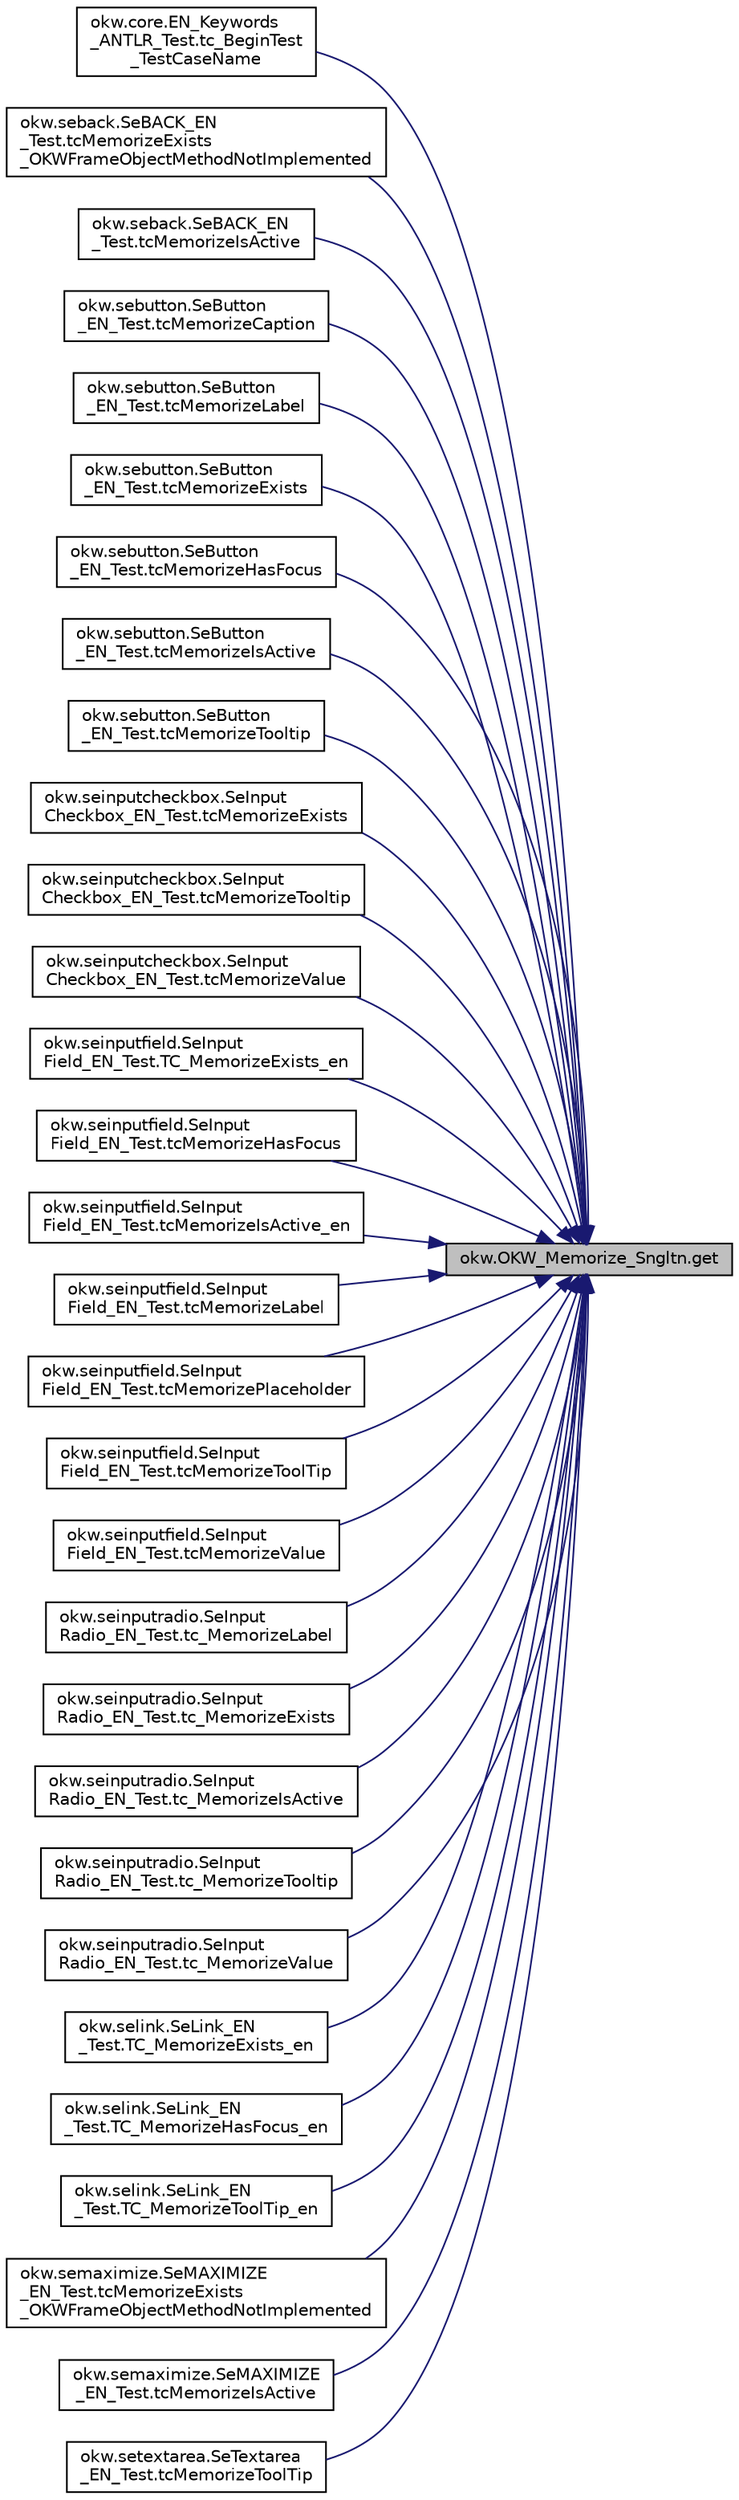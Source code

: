 digraph "okw.OKW_Memorize_Sngltn.get"
{
 // INTERACTIVE_SVG=YES
 // LATEX_PDF_SIZE
  edge [fontname="Helvetica",fontsize="10",labelfontname="Helvetica",labelfontsize="10"];
  node [fontname="Helvetica",fontsize="10",shape=record];
  rankdir="RL";
  Node51 [label="okw.OKW_Memorize_Sngltn.get",height=0.2,width=0.4,color="black", fillcolor="grey75", style="filled", fontcolor="black",tooltip="Holt den Aktuellen Wert eines Schlüssels."];
  Node51 -> Node52 [dir="back",color="midnightblue",fontsize="10",style="solid",fontname="Helvetica"];
  Node52 [label="okw.core.EN_Keywords\l_ANTLR_Test.tc_BeginTest\l_TestCaseName",height=0.2,width=0.4,color="black", fillcolor="white", style="filled",URL="$classokw_1_1core_1_1_e_n___keywords___a_n_t_l_r___test.html#a014ad937ba05658b9530788f42340ca4",tooltip="Prüft das Schlüsselwort \"BeginTest\" mit dem Testziel, dass der aktuelle Testfallname unter dem MemKey..."];
  Node51 -> Node53 [dir="back",color="midnightblue",fontsize="10",style="solid",fontname="Helvetica"];
  Node53 [label="okw.seback.SeBACK_EN\l_Test.tcMemorizeExists\l_OKWFrameObjectMethodNotImplemented",height=0.2,width=0.4,color="black", fillcolor="white", style="filled",URL="$classokw_1_1seback_1_1_se_b_a_c_k___e_n___test.html#ab13dca1b94071e39324f8a6cd3dd5509",tooltip="Testet das Schlüsselwort MemorizeExists( FN, Val ) eines SeBACK Prüfen."];
  Node51 -> Node54 [dir="back",color="midnightblue",fontsize="10",style="solid",fontname="Helvetica"];
  Node54 [label="okw.seback.SeBACK_EN\l_Test.tcMemorizeIsActive",height=0.2,width=0.4,color="black", fillcolor="white", style="filled",URL="$classokw_1_1seback_1_1_se_b_a_c_k___e_n___test.html#a26f50cce35ba3ae3962f7960f014d22e",tooltip="Teste das Schlüsselwort MemorizeIsActive( FN, MemKey ) eines SeBACK Prüfen."];
  Node51 -> Node55 [dir="back",color="midnightblue",fontsize="10",style="solid",fontname="Helvetica"];
  Node55 [label="okw.sebutton.SeButton\l_EN_Test.tcMemorizeCaption",height=0.2,width=0.4,color="black", fillcolor="white", style="filled",URL="$classokw_1_1sebutton_1_1_se_button___e_n___test.html#ad9ba69c4827cf1549aa931778214cf88",tooltip="Test des Schlüsselwortes MemorizeCaption für den GUI-Adapter SeButton."];
  Node51 -> Node56 [dir="back",color="midnightblue",fontsize="10",style="solid",fontname="Helvetica"];
  Node56 [label="okw.sebutton.SeButton\l_EN_Test.tcMemorizeLabel",height=0.2,width=0.4,color="black", fillcolor="white", style="filled",URL="$classokw_1_1sebutton_1_1_se_button___e_n___test.html#a877e96a4c7163b5c2444c6c7562f0b18",tooltip="Test des Schlüsselwortes MemorizeCaption für den GUI-Adapter SeButton."];
  Node51 -> Node57 [dir="back",color="midnightblue",fontsize="10",style="solid",fontname="Helvetica"];
  Node57 [label="okw.sebutton.SeButton\l_EN_Test.tcMemorizeExists",height=0.2,width=0.4,color="black", fillcolor="white", style="filled",URL="$classokw_1_1sebutton_1_1_se_button___e_n___test.html#a97745013335ff6c2e45d428d6cd7e88d",tooltip="Test des Schlüsselwortes MemorizeExists für den GUI-Adapter SeButton."];
  Node51 -> Node58 [dir="back",color="midnightblue",fontsize="10",style="solid",fontname="Helvetica"];
  Node58 [label="okw.sebutton.SeButton\l_EN_Test.tcMemorizeHasFocus",height=0.2,width=0.4,color="black", fillcolor="white", style="filled",URL="$classokw_1_1sebutton_1_1_se_button___e_n___test.html#ad8ed5051b9d8cb242605889dc7889175",tooltip="Test des Schlüsselwortes MemorizeHasFocus für den GUI-Adapter SeButton."];
  Node51 -> Node59 [dir="back",color="midnightblue",fontsize="10",style="solid",fontname="Helvetica"];
  Node59 [label="okw.sebutton.SeButton\l_EN_Test.tcMemorizeIsActive",height=0.2,width=0.4,color="black", fillcolor="white", style="filled",URL="$classokw_1_1sebutton_1_1_se_button___e_n___test.html#a805c21f2ed3d36163d3d7a621c5d5a12",tooltip="Test des Schlüsselwortes MemorizeIsActive für den GUI-Adapter SeButton."];
  Node51 -> Node60 [dir="back",color="midnightblue",fontsize="10",style="solid",fontname="Helvetica"];
  Node60 [label="okw.sebutton.SeButton\l_EN_Test.tcMemorizeTooltip",height=0.2,width=0.4,color="black", fillcolor="white", style="filled",URL="$classokw_1_1sebutton_1_1_se_button___e_n___test.html#a1b7d1fcec9c0ebb613c49937dd65b058",tooltip="Test des Schlüsselwortes MemorizeTooltip für den GUI-Adapter SeButton."];
  Node51 -> Node61 [dir="back",color="midnightblue",fontsize="10",style="solid",fontname="Helvetica"];
  Node61 [label="okw.seinputcheckbox.SeInput\lCheckbox_EN_Test.tcMemorizeExists",height=0.2,width=0.4,color="black", fillcolor="white", style="filled",URL="$classokw_1_1seinputcheckbox_1_1_se_input_checkbox___e_n___test.html#a815d233835db7306800b4c1177acc0fb",tooltip="Logget ob ein vorhandenes objekt existiert."];
  Node51 -> Node62 [dir="back",color="midnightblue",fontsize="10",style="solid",fontname="Helvetica"];
  Node62 [label="okw.seinputcheckbox.SeInput\lCheckbox_EN_Test.tcMemorizeTooltip",height=0.2,width=0.4,color="black", fillcolor="white", style="filled",URL="$classokw_1_1seinputcheckbox_1_1_se_input_checkbox___e_n___test.html#a9e241bb878defd173ffdfb255af8e0b0",tooltip="Speichert ob ein vorhandenes objekt existiert."];
  Node51 -> Node63 [dir="back",color="midnightblue",fontsize="10",style="solid",fontname="Helvetica"];
  Node63 [label="okw.seinputcheckbox.SeInput\lCheckbox_EN_Test.tcMemorizeValue",height=0.2,width=0.4,color="black", fillcolor="white", style="filled",URL="$classokw_1_1seinputcheckbox_1_1_se_input_checkbox___e_n___test.html#ac05ad1740b70b3cfc09ea708aef72312",tooltip="Speichert ob ein vorhandenes objekt existiert."];
  Node51 -> Node64 [dir="back",color="midnightblue",fontsize="10",style="solid",fontname="Helvetica"];
  Node64 [label="okw.seinputfield.SeInput\lField_EN_Test.TC_MemorizeExists_en",height=0.2,width=0.4,color="black", fillcolor="white", style="filled",URL="$classokw_1_1seinputfield_1_1_se_input_field___e_n___test.html#a22177b2f1f991689df54b51f78971d34",tooltip="Teste das Schlüsselwort MemorizeExists( FN, MemKey ) eines SeInputText Prüfen."];
  Node51 -> Node65 [dir="back",color="midnightblue",fontsize="10",style="solid",fontname="Helvetica"];
  Node65 [label="okw.seinputfield.SeInput\lField_EN_Test.tcMemorizeHasFocus",height=0.2,width=0.4,color="black", fillcolor="white", style="filled",URL="$classokw_1_1seinputfield_1_1_se_input_field___e_n___test.html#ad72a5cb9064b7d40523eb1f15105eb13",tooltip="Teste das Schlüsselwort MemorizeHasFocus( FN, MemKey ) eines SeInputText Prüfen."];
  Node51 -> Node66 [dir="back",color="midnightblue",fontsize="10",style="solid",fontname="Helvetica"];
  Node66 [label="okw.seinputfield.SeInput\lField_EN_Test.tcMemorizeIsActive_en",height=0.2,width=0.4,color="black", fillcolor="white", style="filled",URL="$classokw_1_1seinputfield_1_1_se_input_field___e_n___test.html#aec9138133f90fab3ea3311f80daaf450",tooltip="Teste das Schlüsselwort MemorizeIsActive( FN, MemKey ) eines SeInputText Prüfen."];
  Node51 -> Node67 [dir="back",color="midnightblue",fontsize="10",style="solid",fontname="Helvetica"];
  Node67 [label="okw.seinputfield.SeInput\lField_EN_Test.tcMemorizeLabel",height=0.2,width=0.4,color="black", fillcolor="white", style="filled",URL="$classokw_1_1seinputfield_1_1_se_input_field___e_n___test.html#a7a1873af0534187d2dec6b893eb1724b",tooltip="Teste das Schlüsselwort MemorizeLabel( FN, MemKey ) eines SeInputText Prüfen."];
  Node51 -> Node68 [dir="back",color="midnightblue",fontsize="10",style="solid",fontname="Helvetica"];
  Node68 [label="okw.seinputfield.SeInput\lField_EN_Test.tcMemorizePlaceholder",height=0.2,width=0.4,color="black", fillcolor="white", style="filled",URL="$classokw_1_1seinputfield_1_1_se_input_field___e_n___test.html#a9dd8dbc137a0f6ab8d87e8d38689c12d",tooltip="Testet ob das Schlüsselwort MemorizePlaceholder( FN, MemKey ) der Klasse SeInputText implementiert is..."];
  Node51 -> Node69 [dir="back",color="midnightblue",fontsize="10",style="solid",fontname="Helvetica"];
  Node69 [label="okw.seinputfield.SeInput\lField_EN_Test.tcMemorizeToolTip",height=0.2,width=0.4,color="black", fillcolor="white", style="filled",URL="$classokw_1_1seinputfield_1_1_se_input_field___e_n___test.html#afb0fedeb9414b26f921bc6d275ccf733",tooltip="Teste das Schlüsselwort MemorizeTooltip( FN, MemKey ) eines SeInputText Prüfen."];
  Node51 -> Node70 [dir="back",color="midnightblue",fontsize="10",style="solid",fontname="Helvetica"];
  Node70 [label="okw.seinputfield.SeInput\lField_EN_Test.tcMemorizeValue",height=0.2,width=0.4,color="black", fillcolor="white", style="filled",URL="$classokw_1_1seinputfield_1_1_se_input_field___e_n___test.html#a2c23fa52aa91d056c0edd6e324dc9351",tooltip="Teste das Schlüsselwort MemorizeValue( FN, MemKey ) eines SeInputText Prüfen."];
  Node51 -> Node71 [dir="back",color="midnightblue",fontsize="10",style="solid",fontname="Helvetica"];
  Node71 [label="okw.seinputradio.SeInput\lRadio_EN_Test.tc_MemorizeLabel",height=0.2,width=0.4,color="black", fillcolor="white", style="filled",URL="$classokw_1_1seinputradio_1_1_se_input_radio___e_n___test.html#a91ede76ec307567c7cb9350b771087ea",tooltip="Test des Schlüsselwortes MemorizeLabel für den GUI-Adapter SeInputRadio."];
  Node51 -> Node72 [dir="back",color="midnightblue",fontsize="10",style="solid",fontname="Helvetica"];
  Node72 [label="okw.seinputradio.SeInput\lRadio_EN_Test.tc_MemorizeExists",height=0.2,width=0.4,color="black", fillcolor="white", style="filled",URL="$classokw_1_1seinputradio_1_1_se_input_radio___e_n___test.html#a3122cac1634d4b41646bb9d5f1a4ac92",tooltip="Test des Schlüsselwortes MemorizeExists für den GUI-Adapter SeInputRadio."];
  Node51 -> Node73 [dir="back",color="midnightblue",fontsize="10",style="solid",fontname="Helvetica"];
  Node73 [label="okw.seinputradio.SeInput\lRadio_EN_Test.tc_MemorizeIsActive",height=0.2,width=0.4,color="black", fillcolor="white", style="filled",URL="$classokw_1_1seinputradio_1_1_se_input_radio___e_n___test.html#a54c662ad4c09ebec05a774c1c2c77598",tooltip="Test des Schlüsselwortes MemorizeIsActive für den GUI-Adapter SeInputRadio."];
  Node51 -> Node74 [dir="back",color="midnightblue",fontsize="10",style="solid",fontname="Helvetica"];
  Node74 [label="okw.seinputradio.SeInput\lRadio_EN_Test.tc_MemorizeTooltip",height=0.2,width=0.4,color="black", fillcolor="white", style="filled",URL="$classokw_1_1seinputradio_1_1_se_input_radio___e_n___test.html#afb604cf837a1c8796b5bf407afa925dc",tooltip="Test des Schlüsselwortes MemorizeTooltip für den GUI-Adapter SeInputRadio."];
  Node51 -> Node75 [dir="back",color="midnightblue",fontsize="10",style="solid",fontname="Helvetica"];
  Node75 [label="okw.seinputradio.SeInput\lRadio_EN_Test.tc_MemorizeValue",height=0.2,width=0.4,color="black", fillcolor="white", style="filled",URL="$classokw_1_1seinputradio_1_1_se_input_radio___e_n___test.html#a659762bfdb494ada6eac3e5449f9a381",tooltip="Test des Schlüsselwortes MemorizeValue für den GUI-Adapter SeInputRadio."];
  Node51 -> Node76 [dir="back",color="midnightblue",fontsize="10",style="solid",fontname="Helvetica"];
  Node76 [label="okw.selink.SeLink_EN\l_Test.TC_MemorizeExists_en",height=0.2,width=0.4,color="black", fillcolor="white", style="filled",URL="$classokw_1_1selink_1_1_se_link___e_n___test.html#ae7611bb2c00b5149e8e996a9b53cad31",tooltip="Prüft die Methode SeLink.MemorizeToolTip."];
  Node51 -> Node77 [dir="back",color="midnightblue",fontsize="10",style="solid",fontname="Helvetica"];
  Node77 [label="okw.selink.SeLink_EN\l_Test.TC_MemorizeHasFocus_en",height=0.2,width=0.4,color="black", fillcolor="white", style="filled",URL="$classokw_1_1selink_1_1_se_link___e_n___test.html#afff5d14294f3997021f193f262674238",tooltip="Prüft die Methode SeLink.MemorizeFocus."];
  Node51 -> Node78 [dir="back",color="midnightblue",fontsize="10",style="solid",fontname="Helvetica"];
  Node78 [label="okw.selink.SeLink_EN\l_Test.TC_MemorizeToolTip_en",height=0.2,width=0.4,color="black", fillcolor="white", style="filled",URL="$classokw_1_1selink_1_1_se_link___e_n___test.html#a14677639be6ca56d3d86ab44078ba87b",tooltip="Prüft die Methode SeLink.MemorizeToolTip."];
  Node51 -> Node79 [dir="back",color="midnightblue",fontsize="10",style="solid",fontname="Helvetica"];
  Node79 [label="okw.semaximize.SeMAXIMIZE\l_EN_Test.tcMemorizeExists\l_OKWFrameObjectMethodNotImplemented",height=0.2,width=0.4,color="black", fillcolor="white", style="filled",URL="$classokw_1_1semaximize_1_1_se_m_a_x_i_m_i_z_e___e_n___test.html#ac15063cacbd86f99ffe1c4fea34056c8",tooltip="Testet das Schlüsselwort MemorizeExists( FN, Val ) eines SeMAXIMIZE Prüfen."];
  Node51 -> Node80 [dir="back",color="midnightblue",fontsize="10",style="solid",fontname="Helvetica"];
  Node80 [label="okw.semaximize.SeMAXIMIZE\l_EN_Test.tcMemorizeIsActive",height=0.2,width=0.4,color="black", fillcolor="white", style="filled",URL="$classokw_1_1semaximize_1_1_se_m_a_x_i_m_i_z_e___e_n___test.html#a6d18507b0b20cd401edab8c917c957af",tooltip="Teste das Schlüsselwort MemorizeIsActive( FN, MemKey ) eines SeMAXIMIZE Prüfen."];
  Node51 -> Node81 [dir="back",color="midnightblue",fontsize="10",style="solid",fontname="Helvetica"];
  Node81 [label="okw.setextarea.SeTextarea\l_EN_Test.tcMemorizeToolTip",height=0.2,width=0.4,color="black", fillcolor="white", style="filled",URL="$classokw_1_1setextarea_1_1_se_textarea___e_n___test.html#aee328988a47951ca07192e6353110378",tooltip="Testet das Schlüsselwort MemorizeToolTip( FN, MemKey ) eines SeInputText Prüfen."];
}
